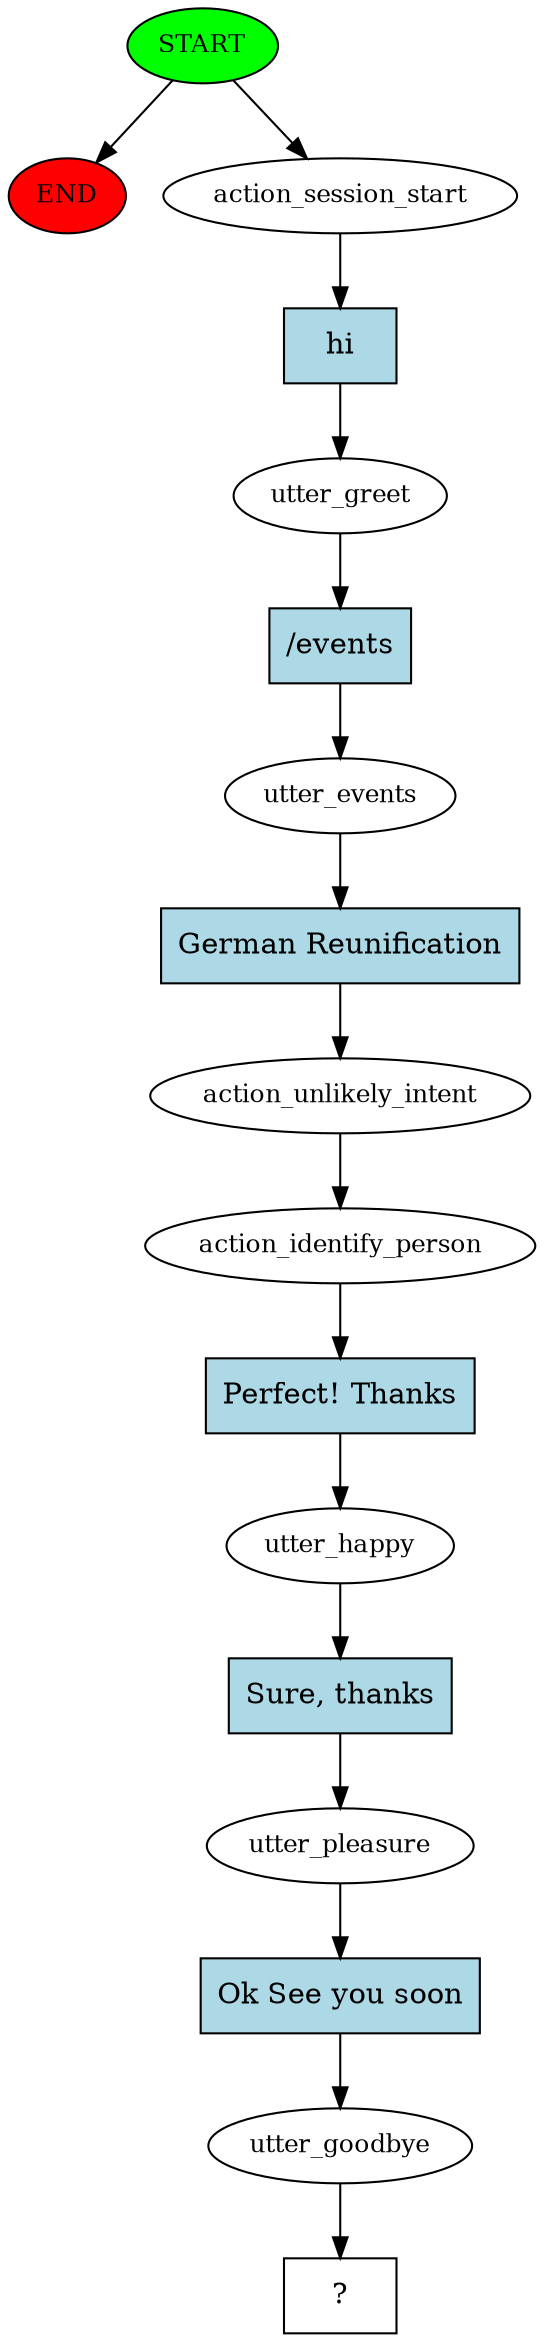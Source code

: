 digraph  {
0 [class="start active", fillcolor=green, fontsize=12, label=START, style=filled];
"-1" [class=end, fillcolor=red, fontsize=12, label=END, style=filled];
1 [class=active, fontsize=12, label=action_session_start];
2 [class=active, fontsize=12, label=utter_greet];
3 [class=active, fontsize=12, label=utter_events];
4 [class=active, fontsize=12, label=action_unlikely_intent];
5 [class=active, fontsize=12, label=action_identify_person];
6 [class=active, fontsize=12, label=utter_happy];
7 [class=active, fontsize=12, label=utter_pleasure];
8 [class=active, fontsize=12, label=utter_goodbye];
9 [class="intent dashed active", label="  ?  ", shape=rect];
10 [class="intent active", fillcolor=lightblue, label=hi, shape=rect, style=filled];
11 [class="intent active", fillcolor=lightblue, label="/events", shape=rect, style=filled];
12 [class="intent active", fillcolor=lightblue, label="German Reunification", shape=rect, style=filled];
13 [class="intent active", fillcolor=lightblue, label="Perfect! Thanks", shape=rect, style=filled];
14 [class="intent active", fillcolor=lightblue, label="Sure, thanks", shape=rect, style=filled];
15 [class="intent active", fillcolor=lightblue, label="Ok See you soon", shape=rect, style=filled];
0 -> "-1"  [class="", key=NONE, label=""];
0 -> 1  [class=active, key=NONE, label=""];
1 -> 10  [class=active, key=0];
2 -> 11  [class=active, key=0];
3 -> 12  [class=active, key=0];
4 -> 5  [class=active, key=NONE, label=""];
5 -> 13  [class=active, key=0];
6 -> 14  [class=active, key=0];
7 -> 15  [class=active, key=0];
8 -> 9  [class=active, key=NONE, label=""];
10 -> 2  [class=active, key=0];
11 -> 3  [class=active, key=0];
12 -> 4  [class=active, key=0];
13 -> 6  [class=active, key=0];
14 -> 7  [class=active, key=0];
15 -> 8  [class=active, key=0];
}
